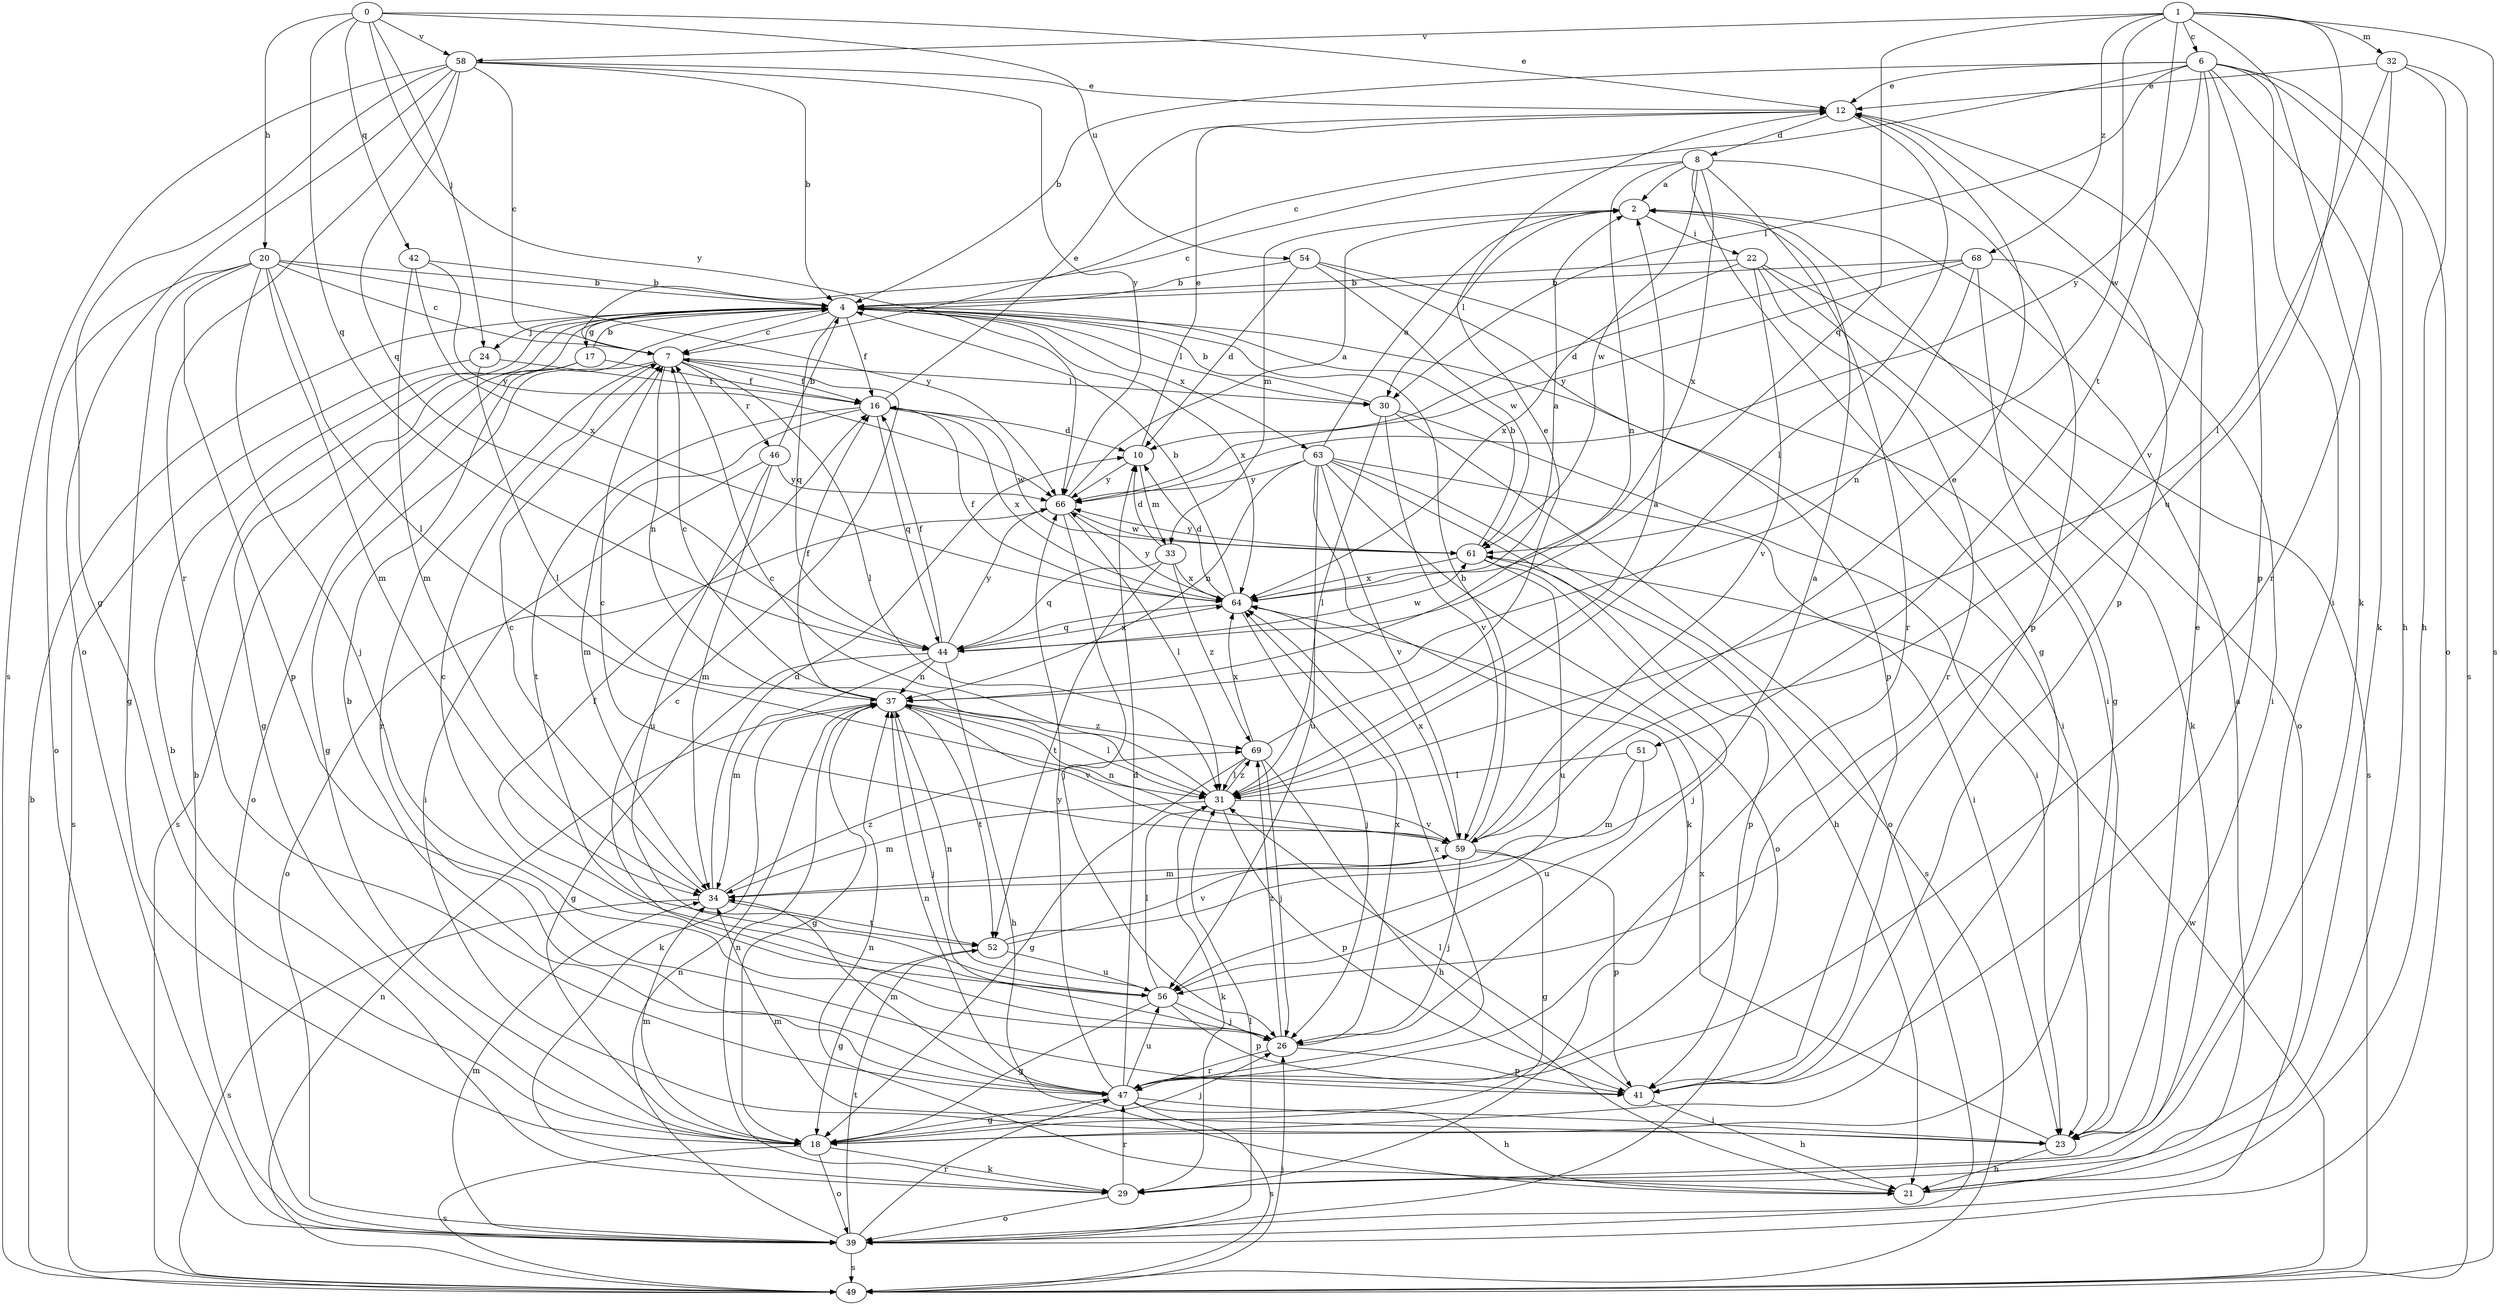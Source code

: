 strict digraph  {
0;
1;
2;
4;
6;
7;
8;
10;
12;
16;
17;
18;
20;
21;
22;
23;
24;
26;
29;
30;
31;
32;
33;
34;
37;
39;
41;
42;
44;
46;
47;
49;
51;
52;
54;
56;
58;
59;
61;
63;
64;
66;
68;
69;
0 -> 12  [label=e];
0 -> 20  [label=h];
0 -> 24  [label=j];
0 -> 42  [label=q];
0 -> 44  [label=q];
0 -> 54  [label=u];
0 -> 58  [label=v];
0 -> 66  [label=y];
1 -> 6  [label=c];
1 -> 29  [label=k];
1 -> 32  [label=m];
1 -> 44  [label=q];
1 -> 49  [label=s];
1 -> 51  [label=t];
1 -> 56  [label=u];
1 -> 58  [label=v];
1 -> 61  [label=w];
1 -> 68  [label=z];
2 -> 22  [label=i];
2 -> 30  [label=l];
2 -> 33  [label=m];
2 -> 39  [label=o];
4 -> 7  [label=c];
4 -> 16  [label=f];
4 -> 17  [label=g];
4 -> 18  [label=g];
4 -> 23  [label=i];
4 -> 24  [label=j];
4 -> 30  [label=l];
4 -> 44  [label=q];
4 -> 63  [label=x];
4 -> 64  [label=x];
6 -> 4  [label=b];
6 -> 7  [label=c];
6 -> 12  [label=e];
6 -> 21  [label=h];
6 -> 23  [label=i];
6 -> 29  [label=k];
6 -> 30  [label=l];
6 -> 39  [label=o];
6 -> 41  [label=p];
6 -> 59  [label=v];
6 -> 66  [label=y];
7 -> 16  [label=f];
7 -> 18  [label=g];
7 -> 30  [label=l];
7 -> 31  [label=l];
7 -> 37  [label=n];
7 -> 46  [label=r];
7 -> 47  [label=r];
8 -> 2  [label=a];
8 -> 7  [label=c];
8 -> 18  [label=g];
8 -> 37  [label=n];
8 -> 41  [label=p];
8 -> 47  [label=r];
8 -> 61  [label=w];
8 -> 64  [label=x];
10 -> 12  [label=e];
10 -> 33  [label=m];
10 -> 66  [label=y];
12 -> 8  [label=d];
12 -> 31  [label=l];
12 -> 41  [label=p];
16 -> 10  [label=d];
16 -> 12  [label=e];
16 -> 34  [label=m];
16 -> 44  [label=q];
16 -> 52  [label=t];
16 -> 61  [label=w];
16 -> 64  [label=x];
17 -> 4  [label=b];
17 -> 16  [label=f];
17 -> 39  [label=o];
17 -> 49  [label=s];
18 -> 26  [label=j];
18 -> 29  [label=k];
18 -> 34  [label=m];
18 -> 39  [label=o];
18 -> 49  [label=s];
20 -> 4  [label=b];
20 -> 7  [label=c];
20 -> 18  [label=g];
20 -> 26  [label=j];
20 -> 31  [label=l];
20 -> 34  [label=m];
20 -> 39  [label=o];
20 -> 41  [label=p];
20 -> 66  [label=y];
21 -> 2  [label=a];
21 -> 37  [label=n];
22 -> 4  [label=b];
22 -> 29  [label=k];
22 -> 47  [label=r];
22 -> 49  [label=s];
22 -> 59  [label=v];
22 -> 64  [label=x];
23 -> 12  [label=e];
23 -> 21  [label=h];
23 -> 34  [label=m];
23 -> 64  [label=x];
24 -> 16  [label=f];
24 -> 31  [label=l];
24 -> 49  [label=s];
26 -> 7  [label=c];
26 -> 41  [label=p];
26 -> 47  [label=r];
26 -> 64  [label=x];
26 -> 69  [label=z];
29 -> 4  [label=b];
29 -> 37  [label=n];
29 -> 39  [label=o];
29 -> 47  [label=r];
30 -> 4  [label=b];
30 -> 23  [label=i];
30 -> 31  [label=l];
30 -> 39  [label=o];
30 -> 59  [label=v];
31 -> 2  [label=a];
31 -> 7  [label=c];
31 -> 29  [label=k];
31 -> 34  [label=m];
31 -> 41  [label=p];
31 -> 59  [label=v];
31 -> 69  [label=z];
32 -> 12  [label=e];
32 -> 21  [label=h];
32 -> 31  [label=l];
32 -> 47  [label=r];
32 -> 49  [label=s];
33 -> 10  [label=d];
33 -> 44  [label=q];
33 -> 52  [label=t];
33 -> 64  [label=x];
33 -> 69  [label=z];
34 -> 7  [label=c];
34 -> 10  [label=d];
34 -> 49  [label=s];
34 -> 52  [label=t];
34 -> 69  [label=z];
37 -> 7  [label=c];
37 -> 16  [label=f];
37 -> 18  [label=g];
37 -> 26  [label=j];
37 -> 29  [label=k];
37 -> 31  [label=l];
37 -> 52  [label=t];
37 -> 59  [label=v];
37 -> 69  [label=z];
39 -> 4  [label=b];
39 -> 31  [label=l];
39 -> 34  [label=m];
39 -> 37  [label=n];
39 -> 47  [label=r];
39 -> 49  [label=s];
39 -> 52  [label=t];
41 -> 21  [label=h];
41 -> 31  [label=l];
42 -> 4  [label=b];
42 -> 34  [label=m];
42 -> 64  [label=x];
42 -> 66  [label=y];
44 -> 16  [label=f];
44 -> 18  [label=g];
44 -> 21  [label=h];
44 -> 34  [label=m];
44 -> 37  [label=n];
44 -> 61  [label=w];
44 -> 64  [label=x];
44 -> 66  [label=y];
46 -> 4  [label=b];
46 -> 23  [label=i];
46 -> 34  [label=m];
46 -> 56  [label=u];
46 -> 66  [label=y];
47 -> 4  [label=b];
47 -> 10  [label=d];
47 -> 18  [label=g];
47 -> 21  [label=h];
47 -> 23  [label=i];
47 -> 34  [label=m];
47 -> 37  [label=n];
47 -> 49  [label=s];
47 -> 56  [label=u];
47 -> 64  [label=x];
47 -> 66  [label=y];
49 -> 4  [label=b];
49 -> 26  [label=j];
49 -> 37  [label=n];
49 -> 61  [label=w];
51 -> 31  [label=l];
51 -> 34  [label=m];
51 -> 56  [label=u];
52 -> 2  [label=a];
52 -> 18  [label=g];
52 -> 56  [label=u];
52 -> 59  [label=v];
54 -> 4  [label=b];
54 -> 10  [label=d];
54 -> 23  [label=i];
54 -> 41  [label=p];
54 -> 61  [label=w];
56 -> 7  [label=c];
56 -> 16  [label=f];
56 -> 18  [label=g];
56 -> 26  [label=j];
56 -> 31  [label=l];
56 -> 37  [label=n];
56 -> 41  [label=p];
58 -> 4  [label=b];
58 -> 7  [label=c];
58 -> 12  [label=e];
58 -> 18  [label=g];
58 -> 39  [label=o];
58 -> 44  [label=q];
58 -> 47  [label=r];
58 -> 49  [label=s];
58 -> 66  [label=y];
59 -> 4  [label=b];
59 -> 7  [label=c];
59 -> 12  [label=e];
59 -> 18  [label=g];
59 -> 26  [label=j];
59 -> 34  [label=m];
59 -> 37  [label=n];
59 -> 41  [label=p];
59 -> 64  [label=x];
61 -> 4  [label=b];
61 -> 26  [label=j];
61 -> 41  [label=p];
61 -> 56  [label=u];
61 -> 64  [label=x];
61 -> 66  [label=y];
63 -> 2  [label=a];
63 -> 21  [label=h];
63 -> 23  [label=i];
63 -> 29  [label=k];
63 -> 37  [label=n];
63 -> 39  [label=o];
63 -> 49  [label=s];
63 -> 56  [label=u];
63 -> 59  [label=v];
63 -> 66  [label=y];
64 -> 2  [label=a];
64 -> 4  [label=b];
64 -> 10  [label=d];
64 -> 16  [label=f];
64 -> 26  [label=j];
64 -> 44  [label=q];
64 -> 66  [label=y];
66 -> 2  [label=a];
66 -> 26  [label=j];
66 -> 31  [label=l];
66 -> 39  [label=o];
66 -> 61  [label=w];
68 -> 4  [label=b];
68 -> 10  [label=d];
68 -> 18  [label=g];
68 -> 23  [label=i];
68 -> 37  [label=n];
68 -> 66  [label=y];
69 -> 12  [label=e];
69 -> 18  [label=g];
69 -> 21  [label=h];
69 -> 26  [label=j];
69 -> 31  [label=l];
69 -> 64  [label=x];
}
